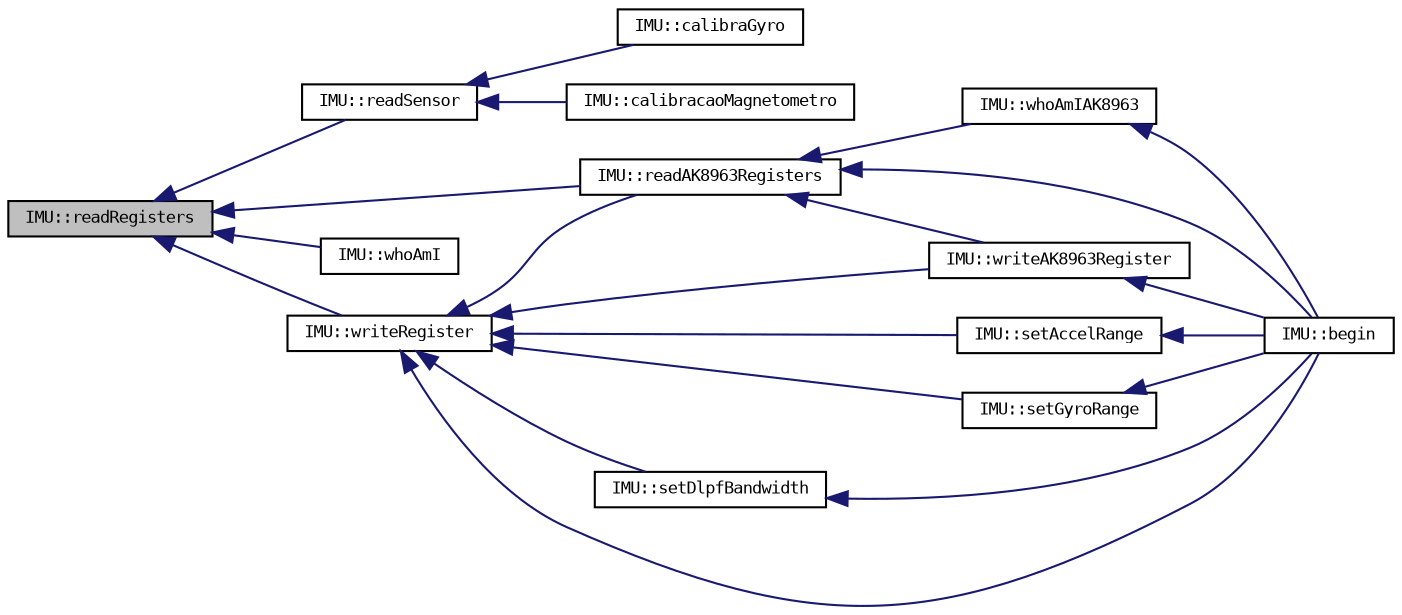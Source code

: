 digraph "IMU::readRegisters"
{
  bgcolor="transparent";
  edge [fontname="DejaVuSansMono",fontsize="8",labelfontname="DejaVuSansMono",labelfontsize="8"];
  node [fontname="DejaVuSansMono",fontsize="8",shape=record];
  rankdir="LR";
  Node29 [label="IMU::readRegisters",height=0.2,width=0.4,color="black", fillcolor="grey75", style="filled", fontcolor="black"];
  Node29 -> Node30 [dir="back",color="midnightblue",fontsize="8",style="solid",fontname="DejaVuSansMono"];
  Node30 [label="IMU::readAK8963Registers",height=0.2,width=0.4,color="black",URL="$classIMU.html#a914f8b4262fba70e6d8fd0e584fa7996"];
  Node30 -> Node31 [dir="back",color="midnightblue",fontsize="8",style="solid",fontname="DejaVuSansMono"];
  Node31 [label="IMU::begin",height=0.2,width=0.4,color="black",URL="$classIMU.html#ae0d964d2f8ec122be068c41b84bc18a8"];
  Node30 -> Node32 [dir="back",color="midnightblue",fontsize="8",style="solid",fontname="DejaVuSansMono"];
  Node32 [label="IMU::whoAmIAK8963",height=0.2,width=0.4,color="black",URL="$classIMU.html#acd2af48f4eb0a0321080332016e3c1f7"];
  Node32 -> Node31 [dir="back",color="midnightblue",fontsize="8",style="solid",fontname="DejaVuSansMono"];
  Node30 -> Node33 [dir="back",color="midnightblue",fontsize="8",style="solid",fontname="DejaVuSansMono"];
  Node33 [label="IMU::writeAK8963Register",height=0.2,width=0.4,color="black",URL="$classIMU.html#af3b90e0b20d4bd55091be99f7aa67737"];
  Node33 -> Node31 [dir="back",color="midnightblue",fontsize="8",style="solid",fontname="DejaVuSansMono"];
  Node29 -> Node34 [dir="back",color="midnightblue",fontsize="8",style="solid",fontname="DejaVuSansMono"];
  Node34 [label="IMU::readSensor",height=0.2,width=0.4,color="black",URL="$classIMU.html#ac574728dbbc752155239a35c8bbd6e79"];
  Node34 -> Node35 [dir="back",color="midnightblue",fontsize="8",style="solid",fontname="DejaVuSansMono"];
  Node35 [label="IMU::calibraGyro",height=0.2,width=0.4,color="black",URL="$classIMU.html#a5f096cb37d4b16851381bf09d6809403"];
  Node34 -> Node36 [dir="back",color="midnightblue",fontsize="8",style="solid",fontname="DejaVuSansMono"];
  Node36 [label="IMU::calibracaoMagnetometro",height=0.2,width=0.4,color="black",URL="$classIMU.html#a3546779010d9128859f465195eff77f5"];
  Node29 -> Node37 [dir="back",color="midnightblue",fontsize="8",style="solid",fontname="DejaVuSansMono"];
  Node37 [label="IMU::whoAmI",height=0.2,width=0.4,color="black",URL="$classIMU.html#a0481a2f76feaf06534e9473118d55ee3"];
  Node29 -> Node38 [dir="back",color="midnightblue",fontsize="8",style="solid",fontname="DejaVuSansMono"];
  Node38 [label="IMU::writeRegister",height=0.2,width=0.4,color="black",URL="$classIMU.html#a37694424e4502ffc69bbb6c540c1a400"];
  Node38 -> Node31 [dir="back",color="midnightblue",fontsize="8",style="solid",fontname="DejaVuSansMono"];
  Node38 -> Node39 [dir="back",color="midnightblue",fontsize="8",style="solid",fontname="DejaVuSansMono"];
  Node39 [label="IMU::setAccelRange",height=0.2,width=0.4,color="black",URL="$classIMU.html#a5567bbe0d211f1e6d386eb69ffd960a7"];
  Node39 -> Node31 [dir="back",color="midnightblue",fontsize="8",style="solid",fontname="DejaVuSansMono"];
  Node38 -> Node40 [dir="back",color="midnightblue",fontsize="8",style="solid",fontname="DejaVuSansMono"];
  Node40 [label="IMU::setGyroRange",height=0.2,width=0.4,color="black",URL="$classIMU.html#a834f21762003f831e5e632cc7974ba75"];
  Node40 -> Node31 [dir="back",color="midnightblue",fontsize="8",style="solid",fontname="DejaVuSansMono"];
  Node38 -> Node41 [dir="back",color="midnightblue",fontsize="8",style="solid",fontname="DejaVuSansMono"];
  Node41 [label="IMU::setDlpfBandwidth",height=0.2,width=0.4,color="black",URL="$classIMU.html#a928fa5e2db05bd402a3fa93bd3584527"];
  Node41 -> Node31 [dir="back",color="midnightblue",fontsize="8",style="solid",fontname="DejaVuSansMono"];
  Node38 -> Node30 [dir="back",color="midnightblue",fontsize="8",style="solid",fontname="DejaVuSansMono"];
  Node38 -> Node33 [dir="back",color="midnightblue",fontsize="8",style="solid",fontname="DejaVuSansMono"];
}

